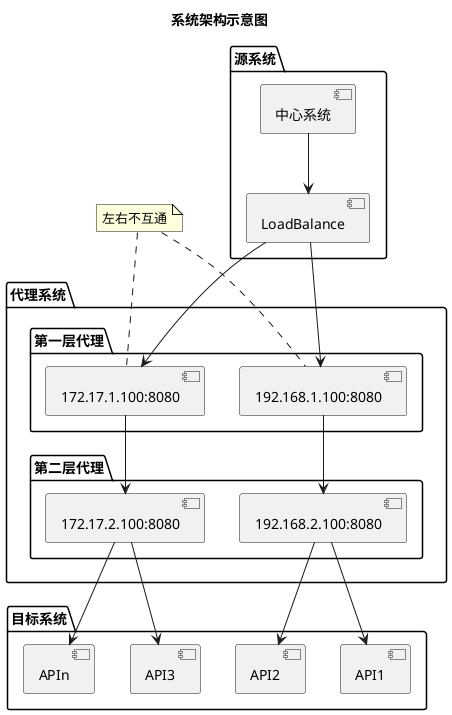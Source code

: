 @startuml
title 系统架构示意图

package "源系统" {
  [中心系统] --> [LoadBalance]
}

package "代理系统" {
  package "第一层代理" {
    [192.168.1.100:8080]
    [172.17.1.100:8080]
  }

  package "第二层代理" {
    [192.168.2.100:8080]
    [172.17.2.100:8080]
  }
}

package "目标系统" {
  [API1]
  [API2]
  [API3]
  [APIn]
}

[LoadBalance] --> [192.168.1.100:8080]
[LoadBalance] --> [172.17.1.100:8080]

[192.168.1.100:8080] --> [192.168.2.100:8080]
[172.17.1.100:8080] --> [172.17.2.100:8080]

[192.168.2.100:8080] --> [API1]
[192.168.2.100:8080] --> [API2]

[172.17.2.100:8080] --> [API3]
[172.17.2.100:8080] --> [APIn]

note "左右不互通" as note1
note1 .. [192.168.1.100:8080]
note1 .. [172.17.1.100:8080]

@enduml
